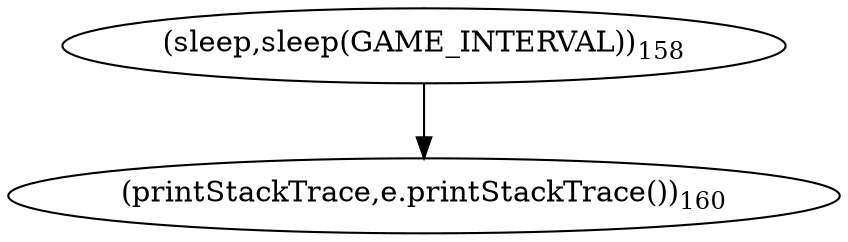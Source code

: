 digraph "run" {  
"982" [label = <(sleep,sleep(GAME_INTERVAL))<SUB>158</SUB>> ]
"987" [label = <(printStackTrace,e.printStackTrace())<SUB>160</SUB>> ]
  "982" -> "987" 
}
